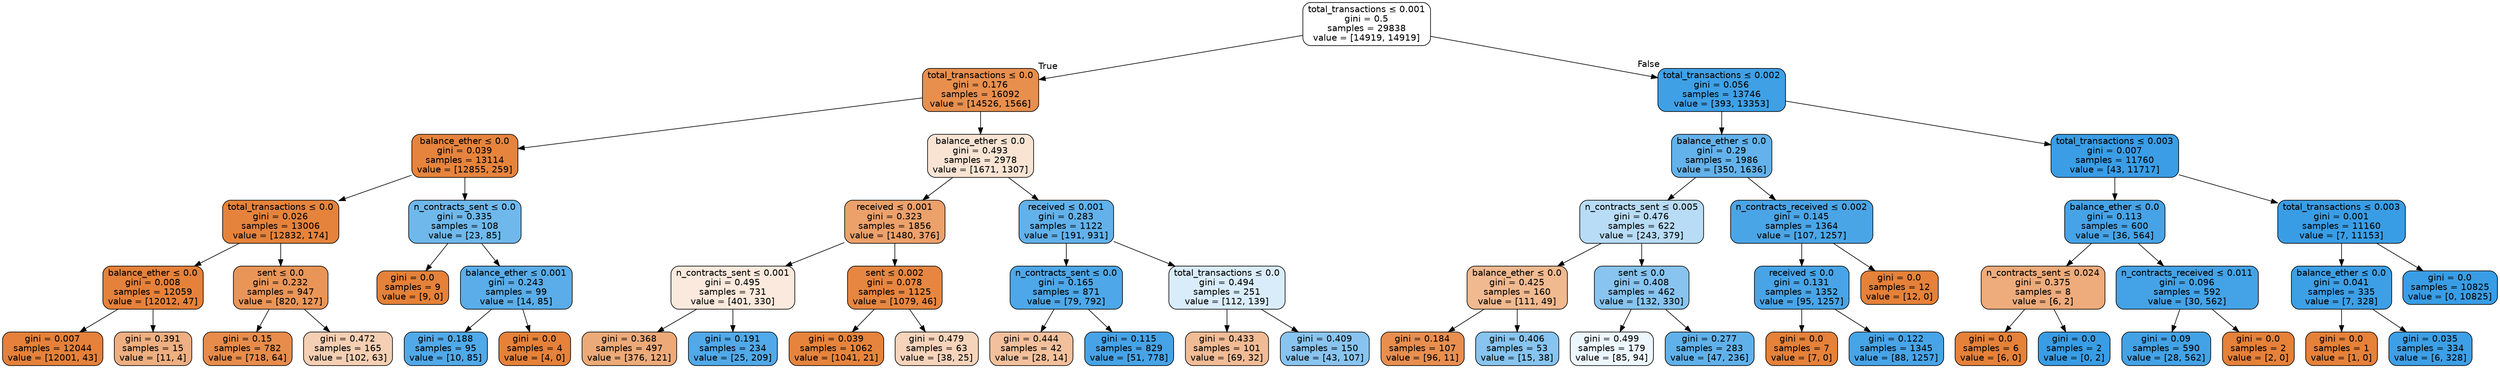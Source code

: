 digraph Tree {
node [shape=box, style="filled, rounded", color="black", fontname=helvetica] ;
edge [fontname=helvetica] ;
0 [label=<total_transactions &le; 0.001<br/>gini = 0.5<br/>samples = 29838<br/>value = [14919, 14919]>, fillcolor="#ffffff"] ;
1 [label=<total_transactions &le; 0.0<br/>gini = 0.176<br/>samples = 16092<br/>value = [14526, 1566]>, fillcolor="#e88f4e"] ;
0 -> 1 [labeldistance=2.5, labelangle=45, headlabel="True"] ;
2 [label=<balance_ether &le; 0.0<br/>gini = 0.039<br/>samples = 13114<br/>value = [12855, 259]>, fillcolor="#e6843d"] ;
1 -> 2 ;
3 [label=<total_transactions &le; 0.0<br/>gini = 0.026<br/>samples = 13006<br/>value = [12832, 174]>, fillcolor="#e5833c"] ;
2 -> 3 ;
4 [label=<balance_ether &le; 0.0<br/>gini = 0.008<br/>samples = 12059<br/>value = [12012, 47]>, fillcolor="#e5813a"] ;
3 -> 4 ;
5 [label=<gini = 0.007<br/>samples = 12044<br/>value = [12001, 43]>, fillcolor="#e5813a"] ;
4 -> 5 ;
6 [label=<gini = 0.391<br/>samples = 15<br/>value = [11, 4]>, fillcolor="#eeaf81"] ;
4 -> 6 ;
7 [label=<sent &le; 0.0<br/>gini = 0.232<br/>samples = 947<br/>value = [820, 127]>, fillcolor="#e99558"] ;
3 -> 7 ;
8 [label=<gini = 0.15<br/>samples = 782<br/>value = [718, 64]>, fillcolor="#e78c4b"] ;
7 -> 8 ;
9 [label=<gini = 0.472<br/>samples = 165<br/>value = [102, 63]>, fillcolor="#f5cfb3"] ;
7 -> 9 ;
10 [label=<n_contracts_sent &le; 0.0<br/>gini = 0.335<br/>samples = 108<br/>value = [23, 85]>, fillcolor="#6fb8ec"] ;
2 -> 10 ;
11 [label=<gini = 0.0<br/>samples = 9<br/>value = [9, 0]>, fillcolor="#e58139"] ;
10 -> 11 ;
12 [label=<balance_ether &le; 0.001<br/>gini = 0.243<br/>samples = 99<br/>value = [14, 85]>, fillcolor="#5aade9"] ;
10 -> 12 ;
13 [label=<gini = 0.188<br/>samples = 95<br/>value = [10, 85]>, fillcolor="#50a9e8"] ;
12 -> 13 ;
14 [label=<gini = 0.0<br/>samples = 4<br/>value = [4, 0]>, fillcolor="#e58139"] ;
12 -> 14 ;
15 [label=<balance_ether &le; 0.0<br/>gini = 0.493<br/>samples = 2978<br/>value = [1671, 1307]>, fillcolor="#f9e4d4"] ;
1 -> 15 ;
16 [label=<received &le; 0.001<br/>gini = 0.323<br/>samples = 1856<br/>value = [1480, 376]>, fillcolor="#eca16b"] ;
15 -> 16 ;
17 [label=<n_contracts_sent &le; 0.001<br/>gini = 0.495<br/>samples = 731<br/>value = [401, 330]>, fillcolor="#fae9dc"] ;
16 -> 17 ;
18 [label=<gini = 0.368<br/>samples = 497<br/>value = [376, 121]>, fillcolor="#edaa79"] ;
17 -> 18 ;
19 [label=<gini = 0.191<br/>samples = 234<br/>value = [25, 209]>, fillcolor="#51a9e8"] ;
17 -> 19 ;
20 [label=<sent &le; 0.002<br/>gini = 0.078<br/>samples = 1125<br/>value = [1079, 46]>, fillcolor="#e68641"] ;
16 -> 20 ;
21 [label=<gini = 0.039<br/>samples = 1062<br/>value = [1041, 21]>, fillcolor="#e6843d"] ;
20 -> 21 ;
22 [label=<gini = 0.479<br/>samples = 63<br/>value = [38, 25]>, fillcolor="#f6d4bb"] ;
20 -> 22 ;
23 [label=<received &le; 0.001<br/>gini = 0.283<br/>samples = 1122<br/>value = [191, 931]>, fillcolor="#62b1ea"] ;
15 -> 23 ;
24 [label=<n_contracts_sent &le; 0.0<br/>gini = 0.165<br/>samples = 871<br/>value = [79, 792]>, fillcolor="#4da7e8"] ;
23 -> 24 ;
25 [label=<gini = 0.444<br/>samples = 42<br/>value = [28, 14]>, fillcolor="#f2c09c"] ;
24 -> 25 ;
26 [label=<gini = 0.115<br/>samples = 829<br/>value = [51, 778]>, fillcolor="#46a3e7"] ;
24 -> 26 ;
27 [label=<total_transactions &le; 0.0<br/>gini = 0.494<br/>samples = 251<br/>value = [112, 139]>, fillcolor="#d9ecfa"] ;
23 -> 27 ;
28 [label=<gini = 0.433<br/>samples = 101<br/>value = [69, 32]>, fillcolor="#f1bb95"] ;
27 -> 28 ;
29 [label=<gini = 0.409<br/>samples = 150<br/>value = [43, 107]>, fillcolor="#89c4ef"] ;
27 -> 29 ;
30 [label=<total_transactions &le; 0.002<br/>gini = 0.056<br/>samples = 13746<br/>value = [393, 13353]>, fillcolor="#3fa0e6"] ;
0 -> 30 [labeldistance=2.5, labelangle=-45, headlabel="False"] ;
31 [label=<balance_ether &le; 0.0<br/>gini = 0.29<br/>samples = 1986<br/>value = [350, 1636]>, fillcolor="#63b2eb"] ;
30 -> 31 ;
32 [label=<n_contracts_sent &le; 0.005<br/>gini = 0.476<br/>samples = 622<br/>value = [243, 379]>, fillcolor="#b8dcf6"] ;
31 -> 32 ;
33 [label=<balance_ether &le; 0.0<br/>gini = 0.425<br/>samples = 160<br/>value = [111, 49]>, fillcolor="#f0b990"] ;
32 -> 33 ;
34 [label=<gini = 0.184<br/>samples = 107<br/>value = [96, 11]>, fillcolor="#e88f50"] ;
33 -> 34 ;
35 [label=<gini = 0.406<br/>samples = 53<br/>value = [15, 38]>, fillcolor="#87c4ef"] ;
33 -> 35 ;
36 [label=<sent &le; 0.0<br/>gini = 0.408<br/>samples = 462<br/>value = [132, 330]>, fillcolor="#88c4ef"] ;
32 -> 36 ;
37 [label=<gini = 0.499<br/>samples = 179<br/>value = [85, 94]>, fillcolor="#ecf6fd"] ;
36 -> 37 ;
38 [label=<gini = 0.277<br/>samples = 283<br/>value = [47, 236]>, fillcolor="#60b1ea"] ;
36 -> 38 ;
39 [label=<n_contracts_received &le; 0.002<br/>gini = 0.145<br/>samples = 1364<br/>value = [107, 1257]>, fillcolor="#4aa5e7"] ;
31 -> 39 ;
40 [label=<received &le; 0.0<br/>gini = 0.131<br/>samples = 1352<br/>value = [95, 1257]>, fillcolor="#48a4e7"] ;
39 -> 40 ;
41 [label=<gini = 0.0<br/>samples = 7<br/>value = [7, 0]>, fillcolor="#e58139"] ;
40 -> 41 ;
42 [label=<gini = 0.122<br/>samples = 1345<br/>value = [88, 1257]>, fillcolor="#47a4e7"] ;
40 -> 42 ;
43 [label=<gini = 0.0<br/>samples = 12<br/>value = [12, 0]>, fillcolor="#e58139"] ;
39 -> 43 ;
44 [label=<total_transactions &le; 0.003<br/>gini = 0.007<br/>samples = 11760<br/>value = [43, 11717]>, fillcolor="#3a9de5"] ;
30 -> 44 ;
45 [label=<balance_ether &le; 0.0<br/>gini = 0.113<br/>samples = 600<br/>value = [36, 564]>, fillcolor="#46a3e7"] ;
44 -> 45 ;
46 [label=<n_contracts_sent &le; 0.024<br/>gini = 0.375<br/>samples = 8<br/>value = [6, 2]>, fillcolor="#eeab7b"] ;
45 -> 46 ;
47 [label=<gini = 0.0<br/>samples = 6<br/>value = [6, 0]>, fillcolor="#e58139"] ;
46 -> 47 ;
48 [label=<gini = 0.0<br/>samples = 2<br/>value = [0, 2]>, fillcolor="#399de5"] ;
46 -> 48 ;
49 [label=<n_contracts_received &le; 0.011<br/>gini = 0.096<br/>samples = 592<br/>value = [30, 562]>, fillcolor="#44a2e6"] ;
45 -> 49 ;
50 [label=<gini = 0.09<br/>samples = 590<br/>value = [28, 562]>, fillcolor="#43a2e6"] ;
49 -> 50 ;
51 [label=<gini = 0.0<br/>samples = 2<br/>value = [2, 0]>, fillcolor="#e58139"] ;
49 -> 51 ;
52 [label=<total_transactions &le; 0.003<br/>gini = 0.001<br/>samples = 11160<br/>value = [7, 11153]>, fillcolor="#399de5"] ;
44 -> 52 ;
53 [label=<balance_ether &le; 0.0<br/>gini = 0.041<br/>samples = 335<br/>value = [7, 328]>, fillcolor="#3d9fe6"] ;
52 -> 53 ;
54 [label=<gini = 0.0<br/>samples = 1<br/>value = [1, 0]>, fillcolor="#e58139"] ;
53 -> 54 ;
55 [label=<gini = 0.035<br/>samples = 334<br/>value = [6, 328]>, fillcolor="#3d9fe5"] ;
53 -> 55 ;
56 [label=<gini = 0.0<br/>samples = 10825<br/>value = [0, 10825]>, fillcolor="#399de5"] ;
52 -> 56 ;
}